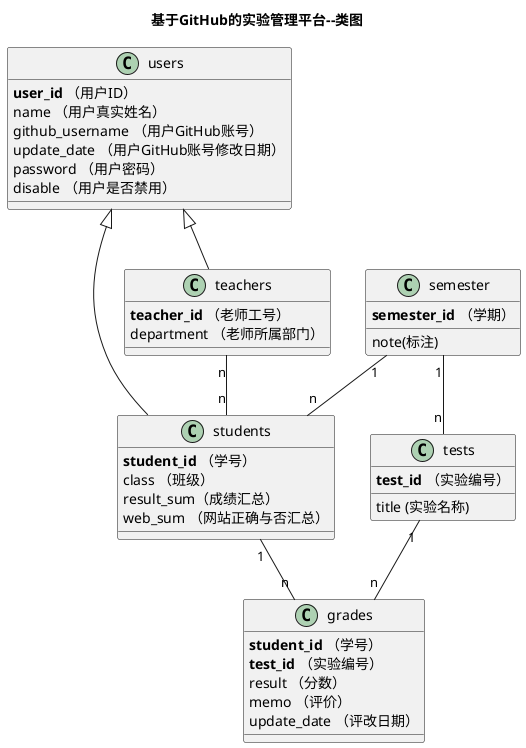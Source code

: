 Skip to content
Features
Business
Explore
Marketplace
Pricing
This repository
Search
Sign in or Sign up
 Watch 1  Star 8  Fork 53 zwdbox/is_analysis
 Code  Issues 2  Pull requests 0  Projects 0  Insights
Branch: master Find file Copy path is_analysis/test6/src/class.puml
205a8e8  14 days ago
@zwdbox zwdbox version1
1 contributor
RawBlameHistory     
40 lines (36 sloc)  913 Bytes
@startuml
title 基于GitHub的实验管理平台--类图
class users {
    <b>user_id</b> （用户ID）
    name （用户真实姓名）
    github_username （用户GitHub账号）
    update_date （用户GitHub账号修改日期）
    password （用户密码）
    disable （用户是否禁用）
}
class teachers{
    <b>teacher_id</b> （老师工号）
    department （老师所属部门）
}
class students{
    <b>student_id</b> （学号）
    class （班级）
    result_sum（成绩汇总）
    web_sum （网站正确与否汇总）
}
users <|- students
users <|-- teachers
class grades {
    <b>student_id</b> （学号）
    <b>test_id</b> （实验编号）
    result （分数）
    memo （评价）
    update_date （评改日期）
}

class tests {
    <b>test_id</b> （实验编号）
    title (实验名称)
}

class semester{
 <b>semester_id</b> （学期）
  note(标注)
}
students "1" -- "n"  grades
tests "1" -- "n"  grades
teachers "n" -- "n"  students
semester "1" -- "n"  students
semester "1" -- "n"  tests
@enduml
© 2018 GitHub, Inc.
Terms
Privacy
Security
Status
Help
Contact GitHub
API
Training
Shop
Blog
About
Press h to open a hovercard with more details.